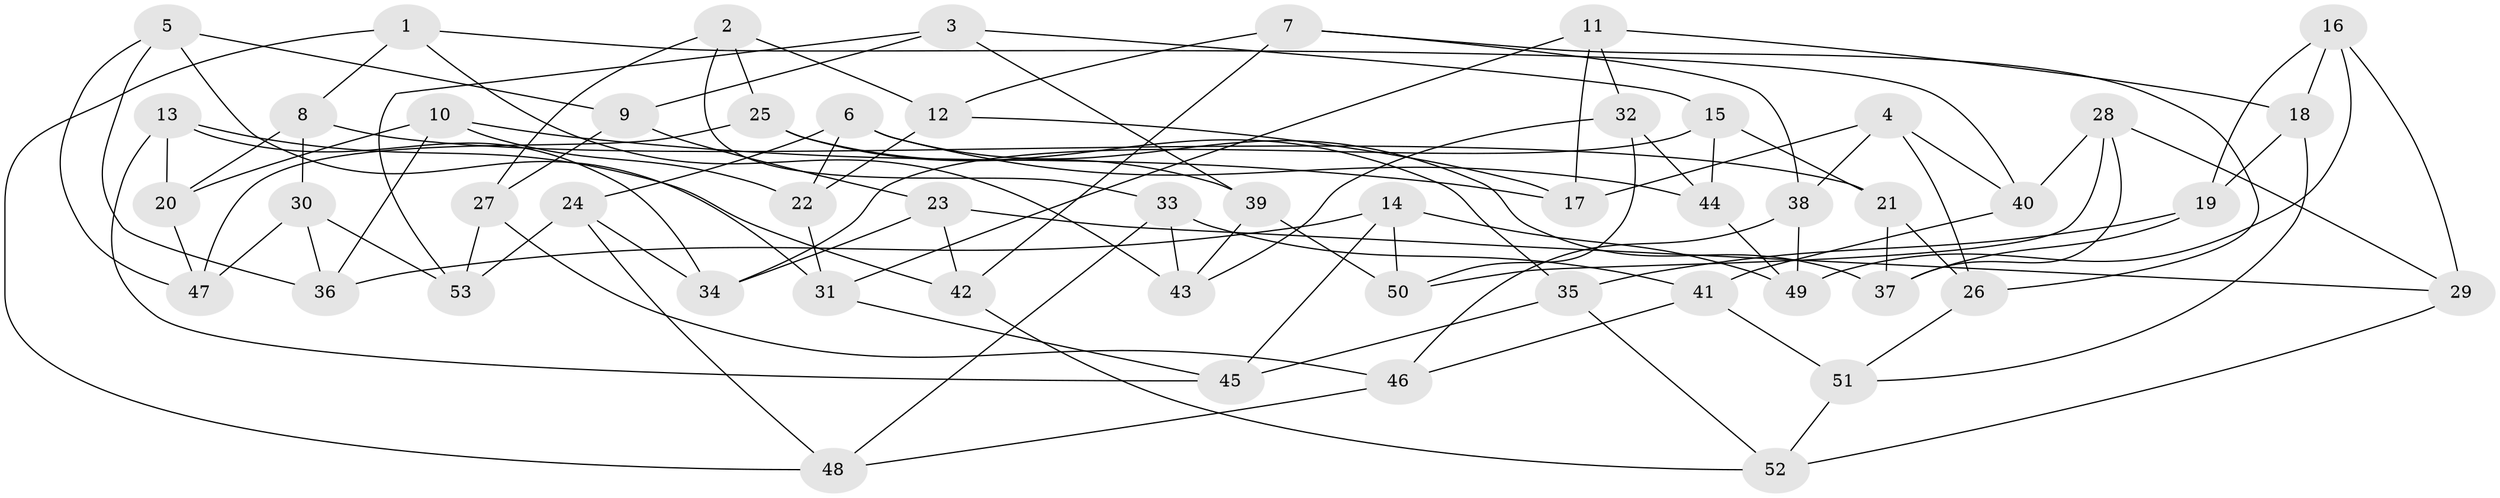 // Generated by graph-tools (version 1.1) at 2025/50/03/09/25 03:50:45]
// undirected, 53 vertices, 106 edges
graph export_dot {
graph [start="1"]
  node [color=gray90,style=filled];
  1;
  2;
  3;
  4;
  5;
  6;
  7;
  8;
  9;
  10;
  11;
  12;
  13;
  14;
  15;
  16;
  17;
  18;
  19;
  20;
  21;
  22;
  23;
  24;
  25;
  26;
  27;
  28;
  29;
  30;
  31;
  32;
  33;
  34;
  35;
  36;
  37;
  38;
  39;
  40;
  41;
  42;
  43;
  44;
  45;
  46;
  47;
  48;
  49;
  50;
  51;
  52;
  53;
  1 -- 8;
  1 -- 43;
  1 -- 40;
  1 -- 48;
  2 -- 27;
  2 -- 12;
  2 -- 33;
  2 -- 25;
  3 -- 53;
  3 -- 39;
  3 -- 9;
  3 -- 15;
  4 -- 38;
  4 -- 26;
  4 -- 17;
  4 -- 40;
  5 -- 47;
  5 -- 31;
  5 -- 36;
  5 -- 9;
  6 -- 37;
  6 -- 22;
  6 -- 24;
  6 -- 44;
  7 -- 26;
  7 -- 42;
  7 -- 12;
  7 -- 38;
  8 -- 20;
  8 -- 21;
  8 -- 30;
  9 -- 23;
  9 -- 27;
  10 -- 20;
  10 -- 17;
  10 -- 22;
  10 -- 36;
  11 -- 18;
  11 -- 17;
  11 -- 32;
  11 -- 31;
  12 -- 22;
  12 -- 17;
  13 -- 45;
  13 -- 34;
  13 -- 20;
  13 -- 42;
  14 -- 50;
  14 -- 45;
  14 -- 49;
  14 -- 36;
  15 -- 44;
  15 -- 21;
  15 -- 34;
  16 -- 18;
  16 -- 29;
  16 -- 19;
  16 -- 49;
  18 -- 19;
  18 -- 51;
  19 -- 35;
  19 -- 37;
  20 -- 47;
  21 -- 37;
  21 -- 26;
  22 -- 31;
  23 -- 29;
  23 -- 42;
  23 -- 34;
  24 -- 48;
  24 -- 34;
  24 -- 53;
  25 -- 39;
  25 -- 35;
  25 -- 47;
  26 -- 51;
  27 -- 46;
  27 -- 53;
  28 -- 37;
  28 -- 40;
  28 -- 50;
  28 -- 29;
  29 -- 52;
  30 -- 53;
  30 -- 47;
  30 -- 36;
  31 -- 45;
  32 -- 44;
  32 -- 43;
  32 -- 50;
  33 -- 43;
  33 -- 41;
  33 -- 48;
  35 -- 52;
  35 -- 45;
  38 -- 46;
  38 -- 49;
  39 -- 50;
  39 -- 43;
  40 -- 41;
  41 -- 51;
  41 -- 46;
  42 -- 52;
  44 -- 49;
  46 -- 48;
  51 -- 52;
}
